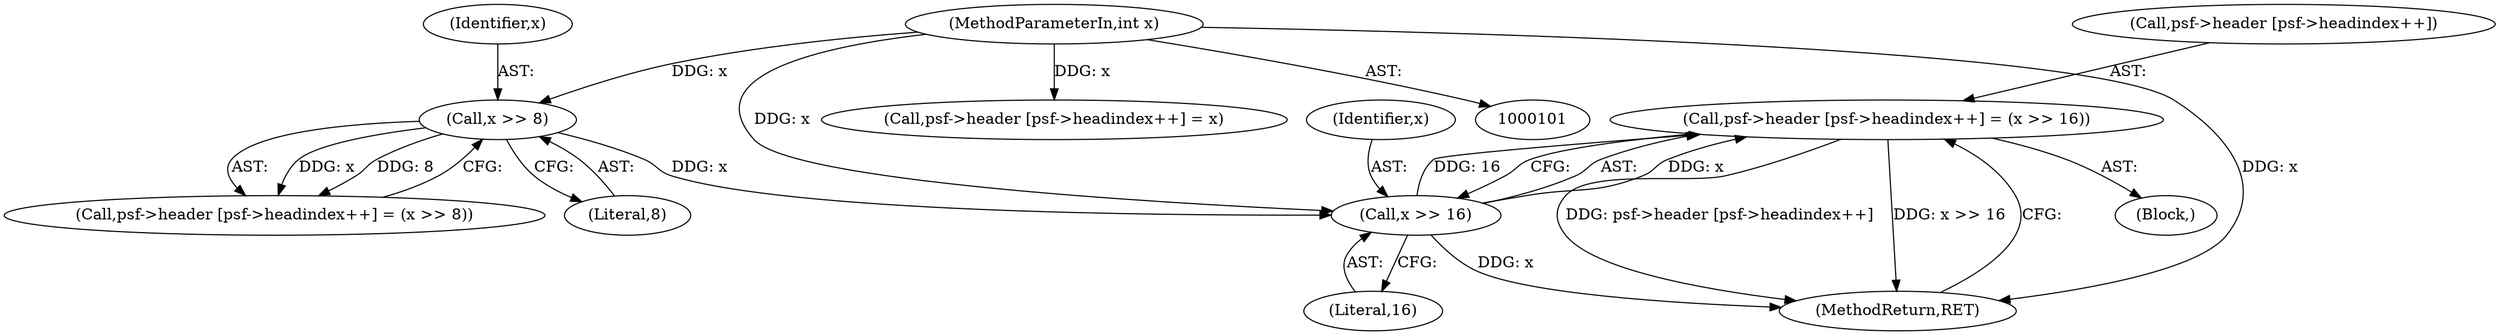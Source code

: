 digraph "1_libsndfile_708e996c87c5fae77b104ccfeb8f6db784c32074_6@pointer" {
"1000139" [label="(Call,psf->header [psf->headindex++] = (x >> 16))"];
"1000148" [label="(Call,x >> 16)"];
"1000136" [label="(Call,x >> 8)"];
"1000103" [label="(MethodParameterIn,int x)"];
"1000148" [label="(Call,x >> 16)"];
"1000103" [label="(MethodParameterIn,int x)"];
"1000138" [label="(Literal,8)"];
"1000117" [label="(Call,psf->header [psf->headindex++] = x)"];
"1000127" [label="(Call,psf->header [psf->headindex++] = (x >> 8))"];
"1000149" [label="(Identifier,x)"];
"1000139" [label="(Call,psf->header [psf->headindex++] = (x >> 16))"];
"1000150" [label="(Literal,16)"];
"1000137" [label="(Identifier,x)"];
"1000136" [label="(Call,x >> 8)"];
"1000140" [label="(Call,psf->header [psf->headindex++])"];
"1000116" [label="(Block,)"];
"1000151" [label="(MethodReturn,RET)"];
"1000139" -> "1000116"  [label="AST: "];
"1000139" -> "1000148"  [label="CFG: "];
"1000140" -> "1000139"  [label="AST: "];
"1000148" -> "1000139"  [label="AST: "];
"1000151" -> "1000139"  [label="CFG: "];
"1000139" -> "1000151"  [label="DDG: psf->header [psf->headindex++]"];
"1000139" -> "1000151"  [label="DDG: x >> 16"];
"1000148" -> "1000139"  [label="DDG: x"];
"1000148" -> "1000139"  [label="DDG: 16"];
"1000148" -> "1000150"  [label="CFG: "];
"1000149" -> "1000148"  [label="AST: "];
"1000150" -> "1000148"  [label="AST: "];
"1000148" -> "1000151"  [label="DDG: x"];
"1000136" -> "1000148"  [label="DDG: x"];
"1000103" -> "1000148"  [label="DDG: x"];
"1000136" -> "1000127"  [label="AST: "];
"1000136" -> "1000138"  [label="CFG: "];
"1000137" -> "1000136"  [label="AST: "];
"1000138" -> "1000136"  [label="AST: "];
"1000127" -> "1000136"  [label="CFG: "];
"1000136" -> "1000127"  [label="DDG: x"];
"1000136" -> "1000127"  [label="DDG: 8"];
"1000103" -> "1000136"  [label="DDG: x"];
"1000103" -> "1000101"  [label="AST: "];
"1000103" -> "1000151"  [label="DDG: x"];
"1000103" -> "1000117"  [label="DDG: x"];
}
